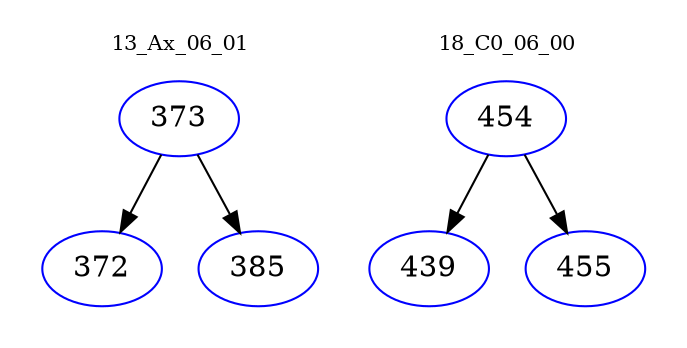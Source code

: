 digraph{
subgraph cluster_0 {
color = white
label = "13_Ax_06_01";
fontsize=10;
T0_373 [label="373", color="blue"]
T0_373 -> T0_372 [color="black"]
T0_372 [label="372", color="blue"]
T0_373 -> T0_385 [color="black"]
T0_385 [label="385", color="blue"]
}
subgraph cluster_1 {
color = white
label = "18_C0_06_00";
fontsize=10;
T1_454 [label="454", color="blue"]
T1_454 -> T1_439 [color="black"]
T1_439 [label="439", color="blue"]
T1_454 -> T1_455 [color="black"]
T1_455 [label="455", color="blue"]
}
}
